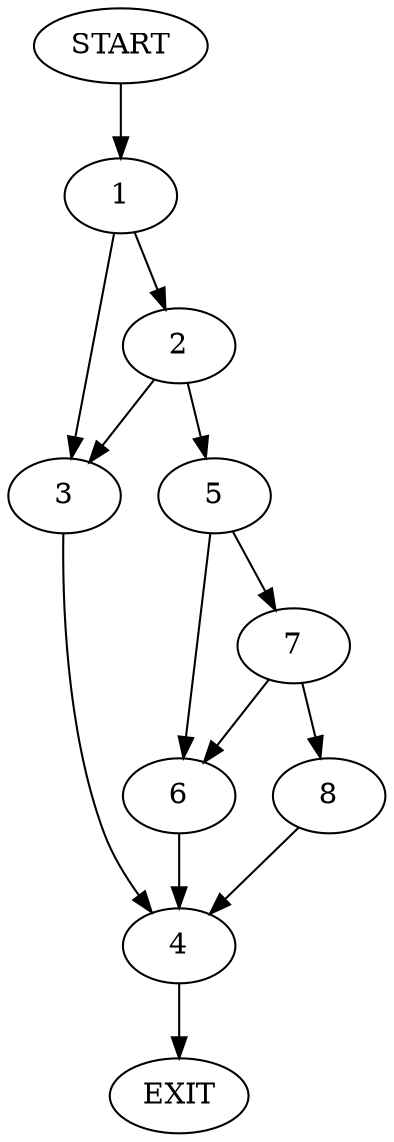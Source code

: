 digraph {
0 [label="START"]
9 [label="EXIT"]
0 -> 1
1 -> 2
1 -> 3
3 -> 4
2 -> 5
2 -> 3
5 -> 6
5 -> 7
4 -> 9
6 -> 4
7 -> 6
7 -> 8
8 -> 4
}
